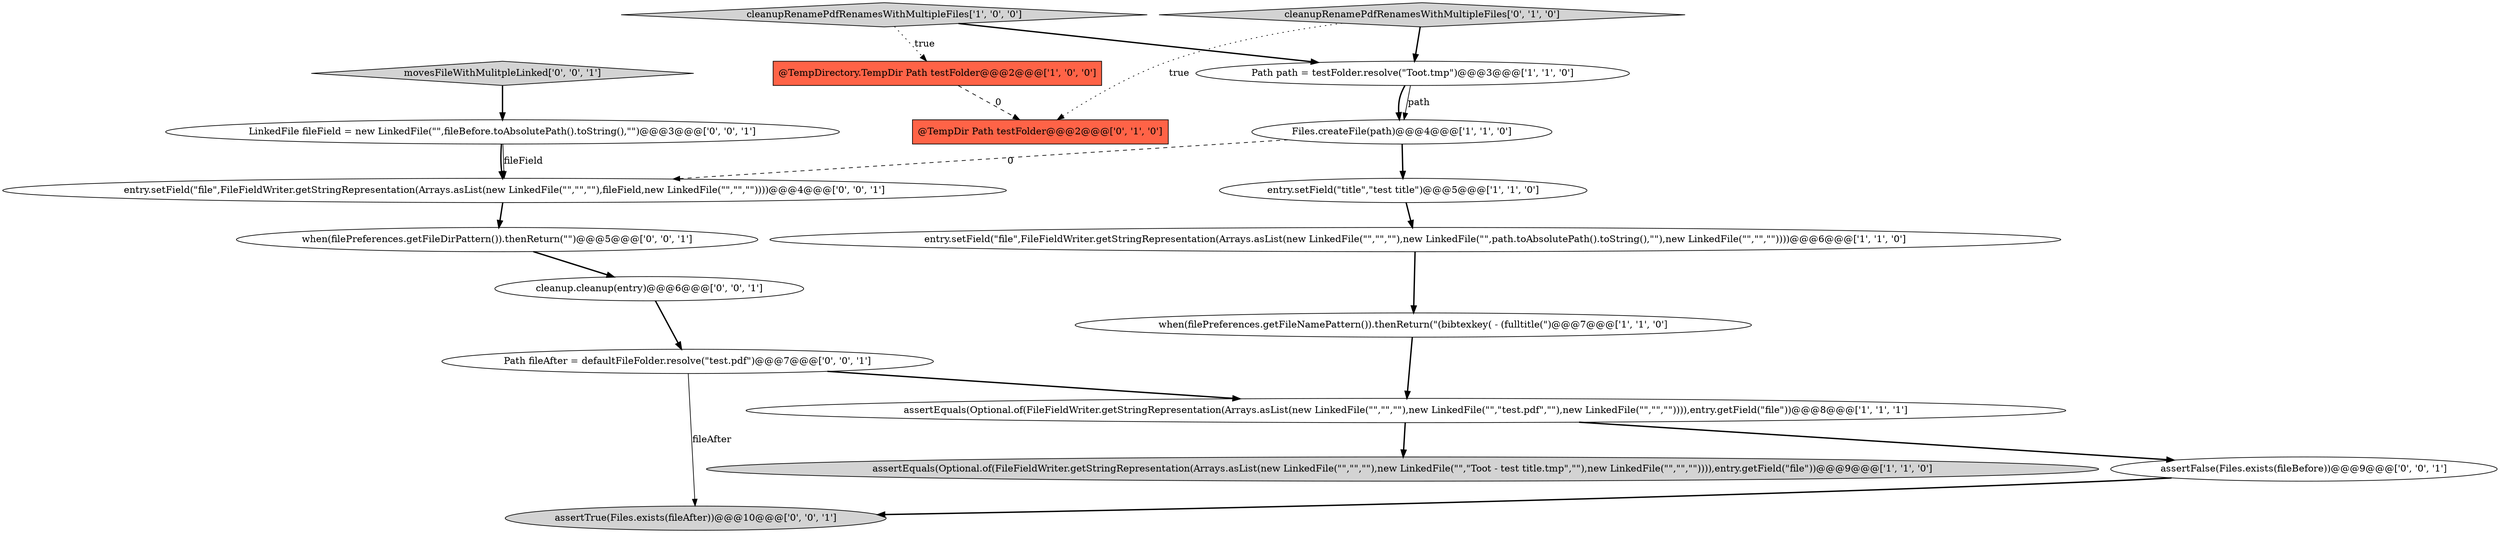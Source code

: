 digraph {
12 [style = filled, label = "when(filePreferences.getFileDirPattern()).thenReturn(\"\")@@@5@@@['0', '0', '1']", fillcolor = white, shape = ellipse image = "AAA0AAABBB3BBB"];
14 [style = filled, label = "Path fileAfter = defaultFileFolder.resolve(\"test.pdf\")@@@7@@@['0', '0', '1']", fillcolor = white, shape = ellipse image = "AAA0AAABBB3BBB"];
4 [style = filled, label = "entry.setField(\"file\",FileFieldWriter.getStringRepresentation(Arrays.asList(new LinkedFile(\"\",\"\",\"\"),new LinkedFile(\"\",path.toAbsolutePath().toString(),\"\"),new LinkedFile(\"\",\"\",\"\"))))@@@6@@@['1', '1', '0']", fillcolor = white, shape = ellipse image = "AAA0AAABBB1BBB"];
7 [style = filled, label = "cleanupRenamePdfRenamesWithMultipleFiles['1', '0', '0']", fillcolor = lightgray, shape = diamond image = "AAA0AAABBB1BBB"];
11 [style = filled, label = "entry.setField(\"file\",FileFieldWriter.getStringRepresentation(Arrays.asList(new LinkedFile(\"\",\"\",\"\"),fileField,new LinkedFile(\"\",\"\",\"\"))))@@@4@@@['0', '0', '1']", fillcolor = white, shape = ellipse image = "AAA0AAABBB3BBB"];
13 [style = filled, label = "assertFalse(Files.exists(fileBefore))@@@9@@@['0', '0', '1']", fillcolor = white, shape = ellipse image = "AAA0AAABBB3BBB"];
17 [style = filled, label = "assertTrue(Files.exists(fileAfter))@@@10@@@['0', '0', '1']", fillcolor = lightgray, shape = ellipse image = "AAA0AAABBB3BBB"];
5 [style = filled, label = "Files.createFile(path)@@@4@@@['1', '1', '0']", fillcolor = white, shape = ellipse image = "AAA0AAABBB1BBB"];
2 [style = filled, label = "assertEquals(Optional.of(FileFieldWriter.getStringRepresentation(Arrays.asList(new LinkedFile(\"\",\"\",\"\"),new LinkedFile(\"\",\"Toot - test title.tmp\",\"\"),new LinkedFile(\"\",\"\",\"\")))),entry.getField(\"file\"))@@@9@@@['1', '1', '0']", fillcolor = lightgray, shape = ellipse image = "AAA0AAABBB1BBB"];
9 [style = filled, label = "@TempDir Path testFolder@@@2@@@['0', '1', '0']", fillcolor = tomato, shape = box image = "AAA1AAABBB2BBB"];
3 [style = filled, label = "Path path = testFolder.resolve(\"Toot.tmp\")@@@3@@@['1', '1', '0']", fillcolor = white, shape = ellipse image = "AAA0AAABBB1BBB"];
8 [style = filled, label = "entry.setField(\"title\",\"test title\")@@@5@@@['1', '1', '0']", fillcolor = white, shape = ellipse image = "AAA0AAABBB1BBB"];
10 [style = filled, label = "cleanupRenamePdfRenamesWithMultipleFiles['0', '1', '0']", fillcolor = lightgray, shape = diamond image = "AAA0AAABBB2BBB"];
6 [style = filled, label = "when(filePreferences.getFileNamePattern()).thenReturn(\"(bibtexkey( - (fulltitle(\")@@@7@@@['1', '1', '0']", fillcolor = white, shape = ellipse image = "AAA0AAABBB1BBB"];
16 [style = filled, label = "cleanup.cleanup(entry)@@@6@@@['0', '0', '1']", fillcolor = white, shape = ellipse image = "AAA0AAABBB3BBB"];
18 [style = filled, label = "LinkedFile fileField = new LinkedFile(\"\",fileBefore.toAbsolutePath().toString(),\"\")@@@3@@@['0', '0', '1']", fillcolor = white, shape = ellipse image = "AAA0AAABBB3BBB"];
0 [style = filled, label = "@TempDirectory.TempDir Path testFolder@@@2@@@['1', '0', '0']", fillcolor = tomato, shape = box image = "AAA1AAABBB1BBB"];
15 [style = filled, label = "movesFileWithMulitpleLinked['0', '0', '1']", fillcolor = lightgray, shape = diamond image = "AAA0AAABBB3BBB"];
1 [style = filled, label = "assertEquals(Optional.of(FileFieldWriter.getStringRepresentation(Arrays.asList(new LinkedFile(\"\",\"\",\"\"),new LinkedFile(\"\",\"test.pdf\",\"\"),new LinkedFile(\"\",\"\",\"\")))),entry.getField(\"file\"))@@@8@@@['1', '1', '1']", fillcolor = white, shape = ellipse image = "AAA0AAABBB1BBB"];
5->8 [style = bold, label=""];
4->6 [style = bold, label=""];
18->11 [style = bold, label=""];
10->3 [style = bold, label=""];
11->12 [style = bold, label=""];
12->16 [style = bold, label=""];
7->0 [style = dotted, label="true"];
10->9 [style = dotted, label="true"];
15->18 [style = bold, label=""];
1->13 [style = bold, label=""];
7->3 [style = bold, label=""];
14->1 [style = bold, label=""];
6->1 [style = bold, label=""];
13->17 [style = bold, label=""];
3->5 [style = bold, label=""];
14->17 [style = solid, label="fileAfter"];
18->11 [style = solid, label="fileField"];
5->11 [style = dashed, label="0"];
3->5 [style = solid, label="path"];
16->14 [style = bold, label=""];
1->2 [style = bold, label=""];
8->4 [style = bold, label=""];
0->9 [style = dashed, label="0"];
}
